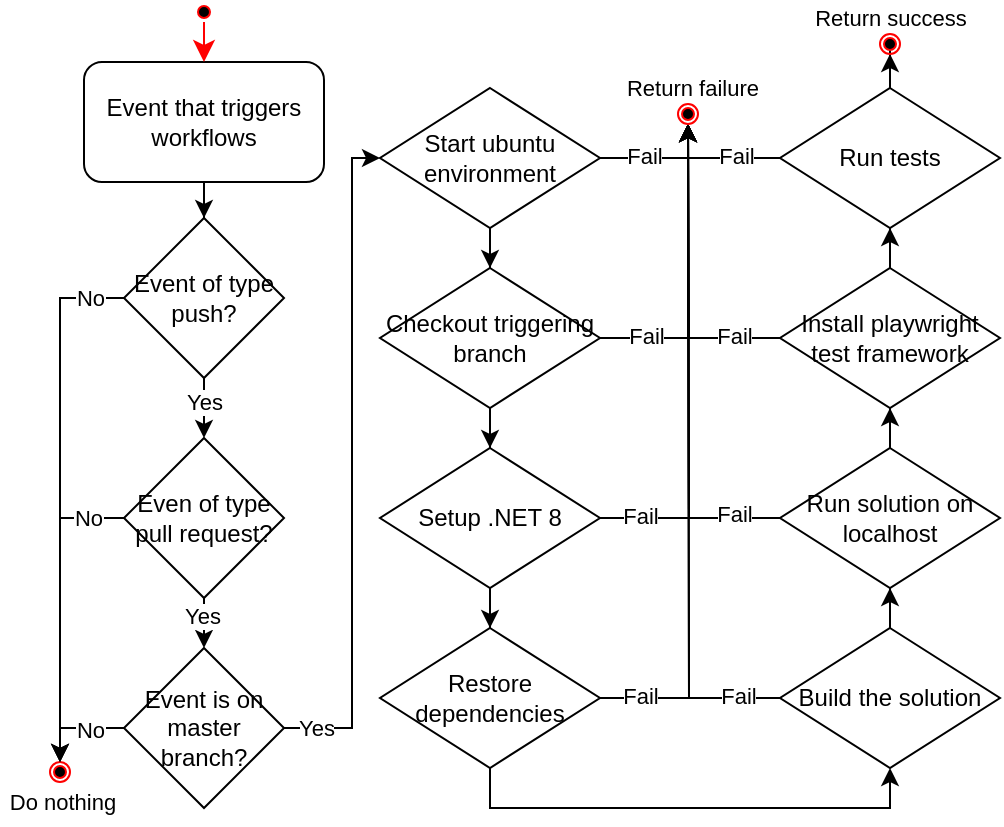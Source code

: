 <mxfile version="25.0.2">
  <diagram name="Side-1" id="c1X6BkwlPVBmC4fHBFea">
    <mxGraphModel dx="856" dy="548" grid="1" gridSize="10" guides="1" tooltips="1" connect="1" arrows="1" fold="1" page="1" pageScale="1" pageWidth="827" pageHeight="1169" math="0" shadow="0">
      <root>
        <mxCell id="0" />
        <mxCell id="1" parent="0" />
        <mxCell id="VSqo-3vc--7sRNww96af-107" value="" style="ellipse;html=1;shape=endState;fillColor=#000000;strokeColor=#ff0000;" vertex="1" parent="1">
          <mxGeometry x="89" y="580" width="10" height="10" as="geometry" />
        </mxCell>
        <mxCell id="VSqo-3vc--7sRNww96af-14" style="edgeStyle=orthogonalEdgeStyle;rounded=0;orthogonalLoop=1;jettySize=auto;html=1;entryX=0.5;entryY=0;entryDx=0;entryDy=0;" edge="1" parent="1" source="VSqo-3vc--7sRNww96af-1" target="VSqo-3vc--7sRNww96af-4">
          <mxGeometry relative="1" as="geometry" />
        </mxCell>
        <mxCell id="VSqo-3vc--7sRNww96af-1" value="&lt;font&gt;Event that triggers workflows&lt;/font&gt;" style="rounded=1;whiteSpace=wrap;html=1;" vertex="1" parent="1">
          <mxGeometry x="106" y="230" width="120" height="60" as="geometry" />
        </mxCell>
        <mxCell id="VSqo-3vc--7sRNww96af-15" style="edgeStyle=orthogonalEdgeStyle;rounded=0;orthogonalLoop=1;jettySize=auto;html=1;entryX=0.5;entryY=0;entryDx=0;entryDy=0;" edge="1" parent="1" source="VSqo-3vc--7sRNww96af-4" target="VSqo-3vc--7sRNww96af-5">
          <mxGeometry relative="1" as="geometry" />
        </mxCell>
        <mxCell id="VSqo-3vc--7sRNww96af-72" value="Yes" style="edgeLabel;html=1;align=center;verticalAlign=middle;resizable=0;points=[];" vertex="1" connectable="0" parent="VSqo-3vc--7sRNww96af-15">
          <mxGeometry x="0.481" y="-1" relative="1" as="geometry">
            <mxPoint x="1" y="-5" as="offset" />
          </mxGeometry>
        </mxCell>
        <mxCell id="VSqo-3vc--7sRNww96af-116" style="edgeStyle=orthogonalEdgeStyle;rounded=0;orthogonalLoop=1;jettySize=auto;html=1;exitX=0;exitY=0.5;exitDx=0;exitDy=0;entryX=0.5;entryY=0;entryDx=0;entryDy=0;" edge="1" parent="1" source="VSqo-3vc--7sRNww96af-4" target="VSqo-3vc--7sRNww96af-107">
          <mxGeometry relative="1" as="geometry" />
        </mxCell>
        <mxCell id="VSqo-3vc--7sRNww96af-117" value="No" style="edgeLabel;html=1;align=center;verticalAlign=middle;resizable=0;points=[];" vertex="1" connectable="0" parent="VSqo-3vc--7sRNww96af-116">
          <mxGeometry x="-0.843" y="-1" relative="1" as="geometry">
            <mxPoint x="3" y="1" as="offset" />
          </mxGeometry>
        </mxCell>
        <mxCell id="VSqo-3vc--7sRNww96af-4" value="Event of type push?" style="rhombus;whiteSpace=wrap;html=1;" vertex="1" parent="1">
          <mxGeometry x="126" y="308" width="80" height="80" as="geometry" />
        </mxCell>
        <mxCell id="VSqo-3vc--7sRNww96af-94" style="edgeStyle=orthogonalEdgeStyle;rounded=0;orthogonalLoop=1;jettySize=auto;html=1;exitX=0.5;exitY=1;exitDx=0;exitDy=0;entryX=0.5;entryY=0;entryDx=0;entryDy=0;" edge="1" parent="1" source="VSqo-3vc--7sRNww96af-5" target="VSqo-3vc--7sRNww96af-93">
          <mxGeometry relative="1" as="geometry" />
        </mxCell>
        <mxCell id="VSqo-3vc--7sRNww96af-99" value="Yes" style="edgeLabel;html=1;align=center;verticalAlign=middle;resizable=0;points=[];" vertex="1" connectable="0" parent="VSqo-3vc--7sRNww96af-94">
          <mxGeometry x="-0.6" y="1" relative="1" as="geometry">
            <mxPoint x="-2" y="4" as="offset" />
          </mxGeometry>
        </mxCell>
        <mxCell id="VSqo-3vc--7sRNww96af-112" style="edgeStyle=orthogonalEdgeStyle;rounded=0;orthogonalLoop=1;jettySize=auto;html=1;entryX=0.5;entryY=0;entryDx=0;entryDy=0;" edge="1" parent="1" source="VSqo-3vc--7sRNww96af-5" target="VSqo-3vc--7sRNww96af-107">
          <mxGeometry relative="1" as="geometry" />
        </mxCell>
        <mxCell id="VSqo-3vc--7sRNww96af-118" value="No" style="edgeLabel;html=1;align=center;verticalAlign=middle;resizable=0;points=[];" vertex="1" connectable="0" parent="VSqo-3vc--7sRNww96af-112">
          <mxGeometry x="-0.763" relative="1" as="geometry">
            <mxPoint as="offset" />
          </mxGeometry>
        </mxCell>
        <mxCell id="VSqo-3vc--7sRNww96af-5" value="Even of type pull request?" style="rhombus;whiteSpace=wrap;html=1;" vertex="1" parent="1">
          <mxGeometry x="126" y="418" width="80" height="80" as="geometry" />
        </mxCell>
        <mxCell id="VSqo-3vc--7sRNww96af-21" style="edgeStyle=orthogonalEdgeStyle;rounded=0;orthogonalLoop=1;jettySize=auto;html=1;" edge="1" parent="1" source="VSqo-3vc--7sRNww96af-6" target="VSqo-3vc--7sRNww96af-7">
          <mxGeometry relative="1" as="geometry" />
        </mxCell>
        <mxCell id="VSqo-3vc--7sRNww96af-81" style="edgeStyle=orthogonalEdgeStyle;rounded=0;orthogonalLoop=1;jettySize=auto;html=1;entryX=0.5;entryY=1;entryDx=0;entryDy=0;" edge="1" parent="1" source="VSqo-3vc--7sRNww96af-6">
          <mxGeometry relative="1" as="geometry">
            <mxPoint x="408" y="261.0" as="targetPoint" />
            <Array as="points">
              <mxPoint x="408" y="278" />
            </Array>
          </mxGeometry>
        </mxCell>
        <mxCell id="VSqo-3vc--7sRNww96af-90" value="Fail" style="edgeLabel;html=1;align=center;verticalAlign=middle;resizable=0;points=[];" vertex="1" connectable="0" parent="VSqo-3vc--7sRNww96af-81">
          <mxGeometry x="-0.318" y="-2" relative="1" as="geometry">
            <mxPoint x="1" y="-3" as="offset" />
          </mxGeometry>
        </mxCell>
        <mxCell id="VSqo-3vc--7sRNww96af-6" value="Start ubuntu environment" style="rhombus;whiteSpace=wrap;html=1;" vertex="1" parent="1">
          <mxGeometry x="254" y="243" width="110" height="70" as="geometry" />
        </mxCell>
        <mxCell id="VSqo-3vc--7sRNww96af-22" style="edgeStyle=orthogonalEdgeStyle;rounded=0;orthogonalLoop=1;jettySize=auto;html=1;" edge="1" parent="1" source="VSqo-3vc--7sRNww96af-7" target="VSqo-3vc--7sRNww96af-8">
          <mxGeometry relative="1" as="geometry" />
        </mxCell>
        <mxCell id="VSqo-3vc--7sRNww96af-59" style="edgeStyle=orthogonalEdgeStyle;rounded=0;orthogonalLoop=1;jettySize=auto;html=1;entryX=0.5;entryY=1;entryDx=0;entryDy=0;" edge="1" parent="1" source="VSqo-3vc--7sRNww96af-7">
          <mxGeometry relative="1" as="geometry">
            <mxPoint x="408" y="261.0" as="targetPoint" />
          </mxGeometry>
        </mxCell>
        <mxCell id="VSqo-3vc--7sRNww96af-60" value="Fail" style="edgeLabel;html=1;align=center;verticalAlign=middle;resizable=0;points=[];" vertex="1" connectable="0" parent="VSqo-3vc--7sRNww96af-59">
          <mxGeometry x="-0.517" y="2" relative="1" as="geometry">
            <mxPoint x="-14" y="1" as="offset" />
          </mxGeometry>
        </mxCell>
        <mxCell id="VSqo-3vc--7sRNww96af-7" value="Checkout triggering branch" style="rhombus;whiteSpace=wrap;html=1;" vertex="1" parent="1">
          <mxGeometry x="254" y="333" width="110" height="70" as="geometry" />
        </mxCell>
        <mxCell id="VSqo-3vc--7sRNww96af-23" style="edgeStyle=orthogonalEdgeStyle;rounded=0;orthogonalLoop=1;jettySize=auto;html=1;entryX=0.5;entryY=0;entryDx=0;entryDy=0;" edge="1" parent="1" source="VSqo-3vc--7sRNww96af-8" target="VSqo-3vc--7sRNww96af-11">
          <mxGeometry relative="1" as="geometry" />
        </mxCell>
        <mxCell id="VSqo-3vc--7sRNww96af-44" style="edgeStyle=orthogonalEdgeStyle;rounded=0;orthogonalLoop=1;jettySize=auto;html=1;entryX=0.5;entryY=1;entryDx=0;entryDy=0;" edge="1" parent="1" source="VSqo-3vc--7sRNww96af-8">
          <mxGeometry relative="1" as="geometry">
            <mxPoint x="408" y="261.0" as="targetPoint" />
          </mxGeometry>
        </mxCell>
        <mxCell id="VSqo-3vc--7sRNww96af-8" value="Setup .NET 8" style="rhombus;whiteSpace=wrap;html=1;" vertex="1" parent="1">
          <mxGeometry x="254" y="423" width="110" height="70" as="geometry" />
        </mxCell>
        <mxCell id="VSqo-3vc--7sRNww96af-29" style="edgeStyle=orthogonalEdgeStyle;rounded=0;orthogonalLoop=1;jettySize=auto;html=1;entryX=0.5;entryY=1;entryDx=0;entryDy=0;" edge="1" parent="1" source="VSqo-3vc--7sRNww96af-9" target="VSqo-3vc--7sRNww96af-12">
          <mxGeometry relative="1" as="geometry" />
        </mxCell>
        <mxCell id="VSqo-3vc--7sRNww96af-45" style="edgeStyle=orthogonalEdgeStyle;rounded=0;orthogonalLoop=1;jettySize=auto;html=1;entryX=0.5;entryY=1;entryDx=0;entryDy=0;" edge="1" parent="1" source="VSqo-3vc--7sRNww96af-9">
          <mxGeometry relative="1" as="geometry">
            <mxPoint x="408" y="261.0" as="targetPoint" />
          </mxGeometry>
        </mxCell>
        <mxCell id="VSqo-3vc--7sRNww96af-51" value="Fail" style="edgeLabel;html=1;align=center;verticalAlign=middle;resizable=0;points=[];" vertex="1" connectable="0" parent="VSqo-3vc--7sRNww96af-45">
          <mxGeometry x="-0.627" relative="1" as="geometry">
            <mxPoint x="-25" y="-1" as="offset" />
          </mxGeometry>
        </mxCell>
        <mxCell id="VSqo-3vc--7sRNww96af-87" value="Fail" style="edgeLabel;html=1;align=center;verticalAlign=middle;resizable=0;points=[];" vertex="1" connectable="0" parent="VSqo-3vc--7sRNww96af-45">
          <mxGeometry x="-0.811" relative="1" as="geometry">
            <mxPoint y="-2" as="offset" />
          </mxGeometry>
        </mxCell>
        <mxCell id="VSqo-3vc--7sRNww96af-9" value="Run solution on localhost" style="rhombus;whiteSpace=wrap;html=1;" vertex="1" parent="1">
          <mxGeometry x="454" y="423" width="110" height="70" as="geometry" />
        </mxCell>
        <mxCell id="VSqo-3vc--7sRNww96af-28" style="edgeStyle=orthogonalEdgeStyle;rounded=0;orthogonalLoop=1;jettySize=auto;html=1;entryX=0.5;entryY=1;entryDx=0;entryDy=0;" edge="1" parent="1" source="VSqo-3vc--7sRNww96af-10" target="VSqo-3vc--7sRNww96af-9">
          <mxGeometry relative="1" as="geometry" />
        </mxCell>
        <mxCell id="VSqo-3vc--7sRNww96af-47" style="edgeStyle=orthogonalEdgeStyle;rounded=0;orthogonalLoop=1;jettySize=auto;html=1;" edge="1" parent="1" source="VSqo-3vc--7sRNww96af-10">
          <mxGeometry relative="1" as="geometry">
            <mxPoint x="408" y="261.0" as="targetPoint" />
          </mxGeometry>
        </mxCell>
        <mxCell id="VSqo-3vc--7sRNww96af-49" value="Fail" style="edgeLabel;html=1;align=center;verticalAlign=middle;resizable=0;points=[];" vertex="1" connectable="0" parent="VSqo-3vc--7sRNww96af-47">
          <mxGeometry x="-0.821" y="-2" relative="1" as="geometry">
            <mxPoint x="9" y="1" as="offset" />
          </mxGeometry>
        </mxCell>
        <mxCell id="VSqo-3vc--7sRNww96af-10" value="Build the solution" style="rhombus;whiteSpace=wrap;html=1;" vertex="1" parent="1">
          <mxGeometry x="454" y="513" width="110" height="70" as="geometry" />
        </mxCell>
        <mxCell id="VSqo-3vc--7sRNww96af-25" style="edgeStyle=orthogonalEdgeStyle;rounded=0;orthogonalLoop=1;jettySize=auto;html=1;entryX=0.5;entryY=1;entryDx=0;entryDy=0;exitX=0.5;exitY=1;exitDx=0;exitDy=0;" edge="1" parent="1" source="VSqo-3vc--7sRNww96af-11" target="VSqo-3vc--7sRNww96af-10">
          <mxGeometry relative="1" as="geometry" />
        </mxCell>
        <mxCell id="VSqo-3vc--7sRNww96af-46" style="edgeStyle=orthogonalEdgeStyle;rounded=0;orthogonalLoop=1;jettySize=auto;html=1;" edge="1" parent="1" source="VSqo-3vc--7sRNww96af-11">
          <mxGeometry relative="1" as="geometry">
            <mxPoint x="408" y="261.0" as="targetPoint" />
          </mxGeometry>
        </mxCell>
        <mxCell id="VSqo-3vc--7sRNww96af-48" value="Fail" style="edgeLabel;html=1;align=center;verticalAlign=middle;resizable=0;points=[];" vertex="1" connectable="0" parent="VSqo-3vc--7sRNww96af-46">
          <mxGeometry x="-0.86" y="-2" relative="1" as="geometry">
            <mxPoint x="-3" y="-3" as="offset" />
          </mxGeometry>
        </mxCell>
        <mxCell id="VSqo-3vc--7sRNww96af-11" value="Restore dependencies" style="rhombus;whiteSpace=wrap;html=1;" vertex="1" parent="1">
          <mxGeometry x="254" y="513" width="110" height="70" as="geometry" />
        </mxCell>
        <mxCell id="VSqo-3vc--7sRNww96af-30" style="edgeStyle=orthogonalEdgeStyle;rounded=0;orthogonalLoop=1;jettySize=auto;html=1;entryX=0.5;entryY=1;entryDx=0;entryDy=0;" edge="1" parent="1" source="VSqo-3vc--7sRNww96af-12" target="VSqo-3vc--7sRNww96af-13">
          <mxGeometry relative="1" as="geometry" />
        </mxCell>
        <mxCell id="VSqo-3vc--7sRNww96af-85" style="edgeStyle=orthogonalEdgeStyle;rounded=0;orthogonalLoop=1;jettySize=auto;html=1;exitX=0;exitY=0.5;exitDx=0;exitDy=0;entryX=0.5;entryY=1;entryDx=0;entryDy=0;" edge="1" parent="1" source="VSqo-3vc--7sRNww96af-12" target="VSqo-3vc--7sRNww96af-82">
          <mxGeometry relative="1" as="geometry" />
        </mxCell>
        <mxCell id="VSqo-3vc--7sRNww96af-89" value="Fail" style="edgeLabel;html=1;align=center;verticalAlign=middle;resizable=0;points=[];" vertex="1" connectable="0" parent="VSqo-3vc--7sRNww96af-85">
          <mxGeometry x="-0.696" y="-1" relative="1" as="geometry">
            <mxPoint as="offset" />
          </mxGeometry>
        </mxCell>
        <mxCell id="VSqo-3vc--7sRNww96af-92" value="Return failure" style="edgeLabel;html=1;align=center;verticalAlign=middle;resizable=0;points=[];" vertex="1" connectable="0" parent="VSqo-3vc--7sRNww96af-85">
          <mxGeometry x="0.475" y="1" relative="1" as="geometry">
            <mxPoint x="3" y="-58" as="offset" />
          </mxGeometry>
        </mxCell>
        <mxCell id="VSqo-3vc--7sRNww96af-12" value="Install playwright test framework" style="rhombus;whiteSpace=wrap;html=1;" vertex="1" parent="1">
          <mxGeometry x="454" y="333" width="110" height="70" as="geometry" />
        </mxCell>
        <mxCell id="VSqo-3vc--7sRNww96af-70" style="edgeStyle=orthogonalEdgeStyle;rounded=0;orthogonalLoop=1;jettySize=auto;html=1;entryX=0.5;entryY=1;entryDx=0;entryDy=0;" edge="1" parent="1" source="VSqo-3vc--7sRNww96af-13" target="VSqo-3vc--7sRNww96af-67">
          <mxGeometry relative="1" as="geometry" />
        </mxCell>
        <mxCell id="VSqo-3vc--7sRNww96af-71" value="Return success" style="edgeLabel;html=1;align=center;verticalAlign=middle;resizable=0;points=[];" vertex="1" connectable="0" parent="VSqo-3vc--7sRNww96af-70">
          <mxGeometry x="0.619" y="-1" relative="1" as="geometry">
            <mxPoint x="-1" y="-30" as="offset" />
          </mxGeometry>
        </mxCell>
        <mxCell id="VSqo-3vc--7sRNww96af-84" style="edgeStyle=orthogonalEdgeStyle;rounded=0;orthogonalLoop=1;jettySize=auto;html=1;exitX=0;exitY=0.5;exitDx=0;exitDy=0;entryX=0.5;entryY=1;entryDx=0;entryDy=0;" edge="1" parent="1" source="VSqo-3vc--7sRNww96af-13" target="VSqo-3vc--7sRNww96af-82">
          <mxGeometry relative="1" as="geometry">
            <Array as="points">
              <mxPoint x="408" y="278" />
            </Array>
          </mxGeometry>
        </mxCell>
        <mxCell id="VSqo-3vc--7sRNww96af-91" value="Fail" style="edgeLabel;html=1;align=center;verticalAlign=middle;resizable=0;points=[];" vertex="1" connectable="0" parent="VSqo-3vc--7sRNww96af-84">
          <mxGeometry x="-0.332" relative="1" as="geometry">
            <mxPoint x="-1" y="-1" as="offset" />
          </mxGeometry>
        </mxCell>
        <mxCell id="VSqo-3vc--7sRNww96af-13" value="Run tests" style="rhombus;whiteSpace=wrap;html=1;" vertex="1" parent="1">
          <mxGeometry x="454" y="243" width="110" height="70" as="geometry" />
        </mxCell>
        <mxCell id="VSqo-3vc--7sRNww96af-67" value="" style="ellipse;html=1;shape=endState;fillColor=#000000;strokeColor=#ff0000;" vertex="1" parent="1">
          <mxGeometry x="504" y="216" width="10" height="10" as="geometry" />
        </mxCell>
        <mxCell id="VSqo-3vc--7sRNww96af-77" value="" style="ellipse;html=1;shape=startState;fillColor=#000000;strokeColor=#ff0000;" vertex="1" parent="1">
          <mxGeometry x="161" y="200" width="10" height="10" as="geometry" />
        </mxCell>
        <mxCell id="VSqo-3vc--7sRNww96af-78" value="" style="edgeStyle=orthogonalEdgeStyle;html=1;verticalAlign=bottom;endArrow=classic;endSize=8;strokeColor=#ff0000;rounded=0;endFill=1;" edge="1" source="VSqo-3vc--7sRNww96af-77" parent="1">
          <mxGeometry relative="1" as="geometry">
            <mxPoint x="166" y="230" as="targetPoint" />
          </mxGeometry>
        </mxCell>
        <mxCell id="VSqo-3vc--7sRNww96af-82" value="" style="ellipse;html=1;shape=endState;fillColor=#000000;strokeColor=#ff0000;" vertex="1" parent="1">
          <mxGeometry x="403" y="251" width="10" height="10" as="geometry" />
        </mxCell>
        <mxCell id="VSqo-3vc--7sRNww96af-120" style="edgeStyle=orthogonalEdgeStyle;rounded=0;orthogonalLoop=1;jettySize=auto;html=1;exitX=0;exitY=0.5;exitDx=0;exitDy=0;entryX=0.5;entryY=0;entryDx=0;entryDy=0;" edge="1" parent="1" source="VSqo-3vc--7sRNww96af-93" target="VSqo-3vc--7sRNww96af-107">
          <mxGeometry relative="1" as="geometry" />
        </mxCell>
        <mxCell id="VSqo-3vc--7sRNww96af-121" value="Do nothing" style="edgeLabel;html=1;align=center;verticalAlign=middle;resizable=0;points=[];" vertex="1" connectable="0" parent="VSqo-3vc--7sRNww96af-120">
          <mxGeometry x="0.292" y="-4" relative="1" as="geometry">
            <mxPoint y="41" as="offset" />
          </mxGeometry>
        </mxCell>
        <mxCell id="VSqo-3vc--7sRNww96af-122" value="No" style="edgeLabel;html=1;align=center;verticalAlign=middle;resizable=0;points=[];" vertex="1" connectable="0" parent="VSqo-3vc--7sRNww96af-120">
          <mxGeometry x="-0.279" y="1" relative="1" as="geometry">
            <mxPoint as="offset" />
          </mxGeometry>
        </mxCell>
        <mxCell id="VSqo-3vc--7sRNww96af-124" style="edgeStyle=orthogonalEdgeStyle;rounded=0;orthogonalLoop=1;jettySize=auto;html=1;exitX=1;exitY=0.5;exitDx=0;exitDy=0;entryX=0;entryY=0.5;entryDx=0;entryDy=0;" edge="1" parent="1" source="VSqo-3vc--7sRNww96af-93" target="VSqo-3vc--7sRNww96af-6">
          <mxGeometry relative="1" as="geometry">
            <Array as="points">
              <mxPoint x="240" y="563" />
              <mxPoint x="240" y="278" />
            </Array>
          </mxGeometry>
        </mxCell>
        <mxCell id="VSqo-3vc--7sRNww96af-125" value="Yes" style="edgeLabel;html=1;align=center;verticalAlign=middle;resizable=0;points=[];" vertex="1" connectable="0" parent="VSqo-3vc--7sRNww96af-124">
          <mxGeometry x="-0.906" y="-2" relative="1" as="geometry">
            <mxPoint y="-2" as="offset" />
          </mxGeometry>
        </mxCell>
        <mxCell id="VSqo-3vc--7sRNww96af-93" value="Event is on master branch?" style="rhombus;whiteSpace=wrap;html=1;" vertex="1" parent="1">
          <mxGeometry x="126" y="523" width="80" height="80" as="geometry" />
        </mxCell>
      </root>
    </mxGraphModel>
  </diagram>
</mxfile>

